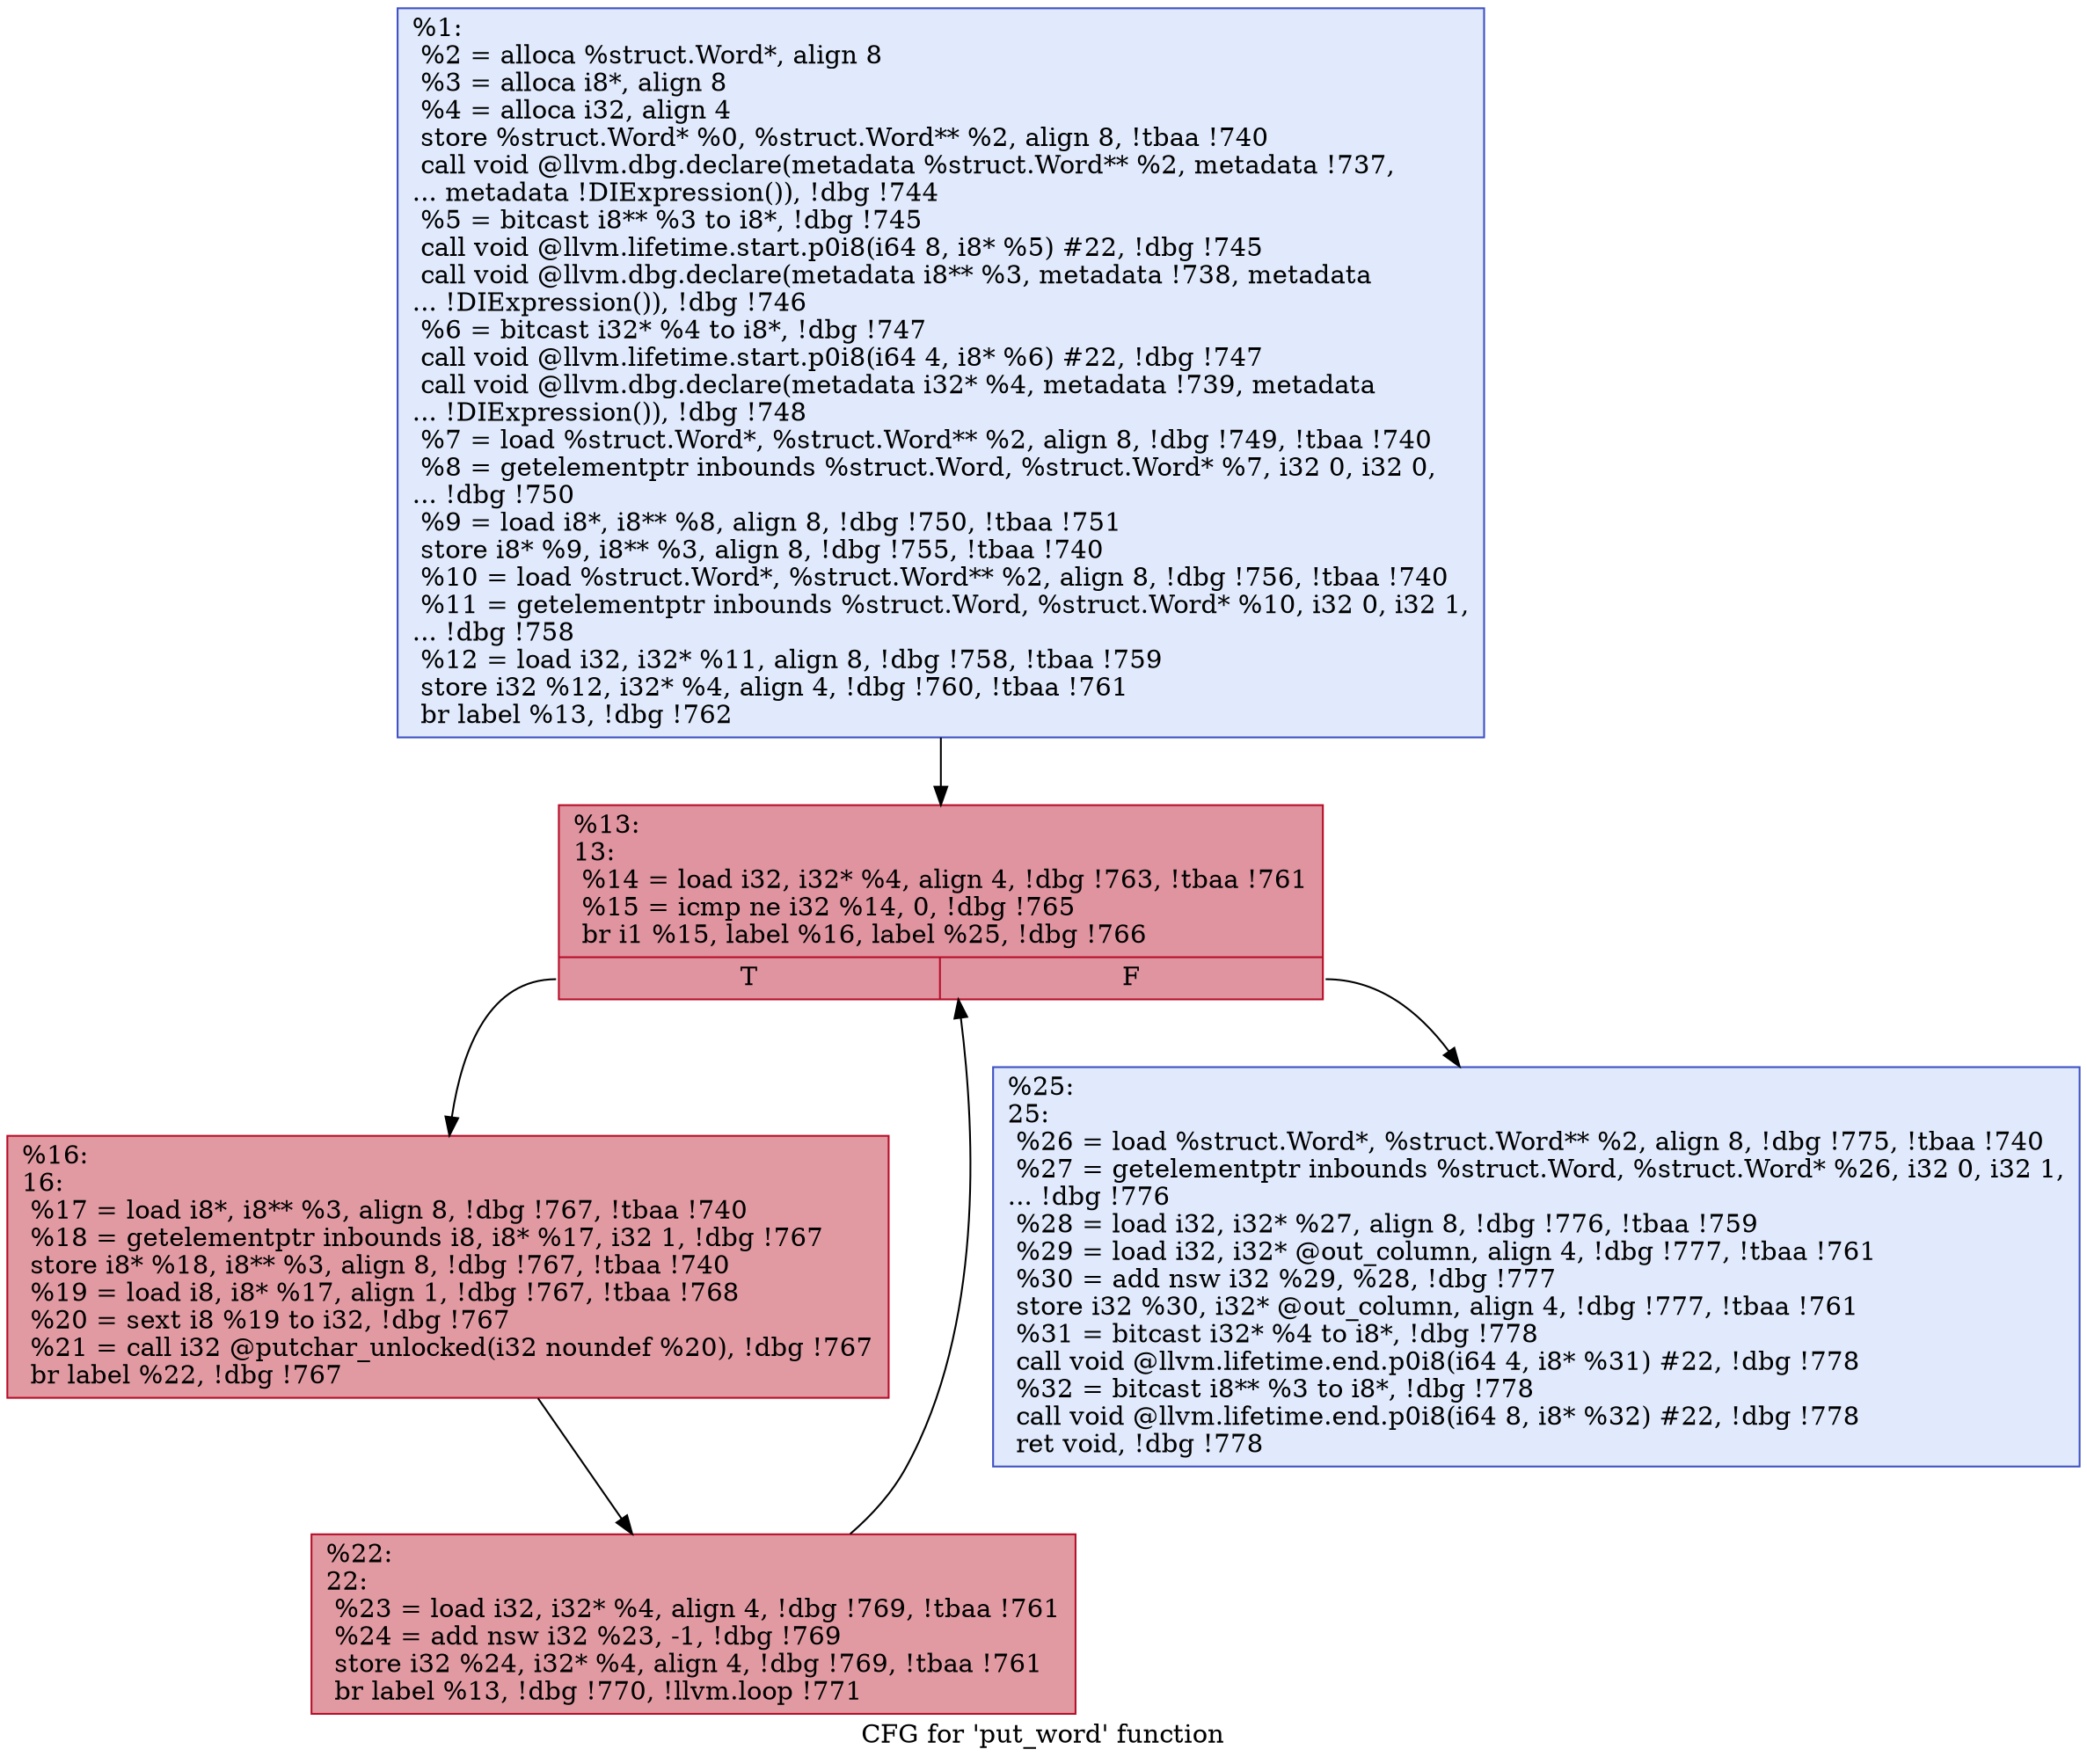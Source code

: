 digraph "CFG for 'put_word' function" {
	label="CFG for 'put_word' function";

	Node0xc497b0 [shape=record,color="#3d50c3ff", style=filled, fillcolor="#b9d0f970",label="{%1:\l  %2 = alloca %struct.Word*, align 8\l  %3 = alloca i8*, align 8\l  %4 = alloca i32, align 4\l  store %struct.Word* %0, %struct.Word** %2, align 8, !tbaa !740\l  call void @llvm.dbg.declare(metadata %struct.Word** %2, metadata !737,\l... metadata !DIExpression()), !dbg !744\l  %5 = bitcast i8** %3 to i8*, !dbg !745\l  call void @llvm.lifetime.start.p0i8(i64 8, i8* %5) #22, !dbg !745\l  call void @llvm.dbg.declare(metadata i8** %3, metadata !738, metadata\l... !DIExpression()), !dbg !746\l  %6 = bitcast i32* %4 to i8*, !dbg !747\l  call void @llvm.lifetime.start.p0i8(i64 4, i8* %6) #22, !dbg !747\l  call void @llvm.dbg.declare(metadata i32* %4, metadata !739, metadata\l... !DIExpression()), !dbg !748\l  %7 = load %struct.Word*, %struct.Word** %2, align 8, !dbg !749, !tbaa !740\l  %8 = getelementptr inbounds %struct.Word, %struct.Word* %7, i32 0, i32 0,\l... !dbg !750\l  %9 = load i8*, i8** %8, align 8, !dbg !750, !tbaa !751\l  store i8* %9, i8** %3, align 8, !dbg !755, !tbaa !740\l  %10 = load %struct.Word*, %struct.Word** %2, align 8, !dbg !756, !tbaa !740\l  %11 = getelementptr inbounds %struct.Word, %struct.Word* %10, i32 0, i32 1,\l... !dbg !758\l  %12 = load i32, i32* %11, align 8, !dbg !758, !tbaa !759\l  store i32 %12, i32* %4, align 4, !dbg !760, !tbaa !761\l  br label %13, !dbg !762\l}"];
	Node0xc497b0 -> Node0xc49870;
	Node0xc49870 [shape=record,color="#b70d28ff", style=filled, fillcolor="#b70d2870",label="{%13:\l13:                                               \l  %14 = load i32, i32* %4, align 4, !dbg !763, !tbaa !761\l  %15 = icmp ne i32 %14, 0, !dbg !765\l  br i1 %15, label %16, label %25, !dbg !766\l|{<s0>T|<s1>F}}"];
	Node0xc49870:s0 -> Node0xc498c0;
	Node0xc49870:s1 -> Node0xc49960;
	Node0xc498c0 [shape=record,color="#b70d28ff", style=filled, fillcolor="#bb1b2c70",label="{%16:\l16:                                               \l  %17 = load i8*, i8** %3, align 8, !dbg !767, !tbaa !740\l  %18 = getelementptr inbounds i8, i8* %17, i32 1, !dbg !767\l  store i8* %18, i8** %3, align 8, !dbg !767, !tbaa !740\l  %19 = load i8, i8* %17, align 1, !dbg !767, !tbaa !768\l  %20 = sext i8 %19 to i32, !dbg !767\l  %21 = call i32 @putchar_unlocked(i32 noundef %20), !dbg !767\l  br label %22, !dbg !767\l}"];
	Node0xc498c0 -> Node0xc49910;
	Node0xc49910 [shape=record,color="#b70d28ff", style=filled, fillcolor="#bb1b2c70",label="{%22:\l22:                                               \l  %23 = load i32, i32* %4, align 4, !dbg !769, !tbaa !761\l  %24 = add nsw i32 %23, -1, !dbg !769\l  store i32 %24, i32* %4, align 4, !dbg !769, !tbaa !761\l  br label %13, !dbg !770, !llvm.loop !771\l}"];
	Node0xc49910 -> Node0xc49870;
	Node0xc49960 [shape=record,color="#3d50c3ff", style=filled, fillcolor="#b9d0f970",label="{%25:\l25:                                               \l  %26 = load %struct.Word*, %struct.Word** %2, align 8, !dbg !775, !tbaa !740\l  %27 = getelementptr inbounds %struct.Word, %struct.Word* %26, i32 0, i32 1,\l... !dbg !776\l  %28 = load i32, i32* %27, align 8, !dbg !776, !tbaa !759\l  %29 = load i32, i32* @out_column, align 4, !dbg !777, !tbaa !761\l  %30 = add nsw i32 %29, %28, !dbg !777\l  store i32 %30, i32* @out_column, align 4, !dbg !777, !tbaa !761\l  %31 = bitcast i32* %4 to i8*, !dbg !778\l  call void @llvm.lifetime.end.p0i8(i64 4, i8* %31) #22, !dbg !778\l  %32 = bitcast i8** %3 to i8*, !dbg !778\l  call void @llvm.lifetime.end.p0i8(i64 8, i8* %32) #22, !dbg !778\l  ret void, !dbg !778\l}"];
}
